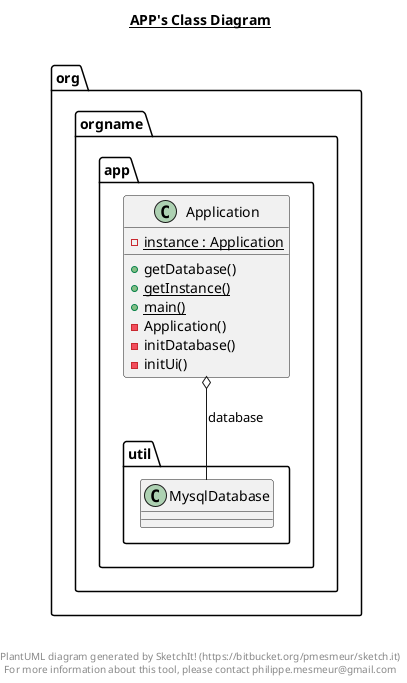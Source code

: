 @startuml

title __APP's Class Diagram__\n

  namespace org.orgname.app {
    class org.orgname.app.Application {
        {static} - instance : Application
        + getDatabase()
        {static} + getInstance()
        {static} + main()
        - Application()
        - initDatabase()
        - initUi()
    }
  }
  

  org.orgname.app.Application o-- org.orgname.app.util.MysqlDatabase : database


right footer


PlantUML diagram generated by SketchIt! (https://bitbucket.org/pmesmeur/sketch.it)
For more information about this tool, please contact philippe.mesmeur@gmail.com
endfooter

@enduml
